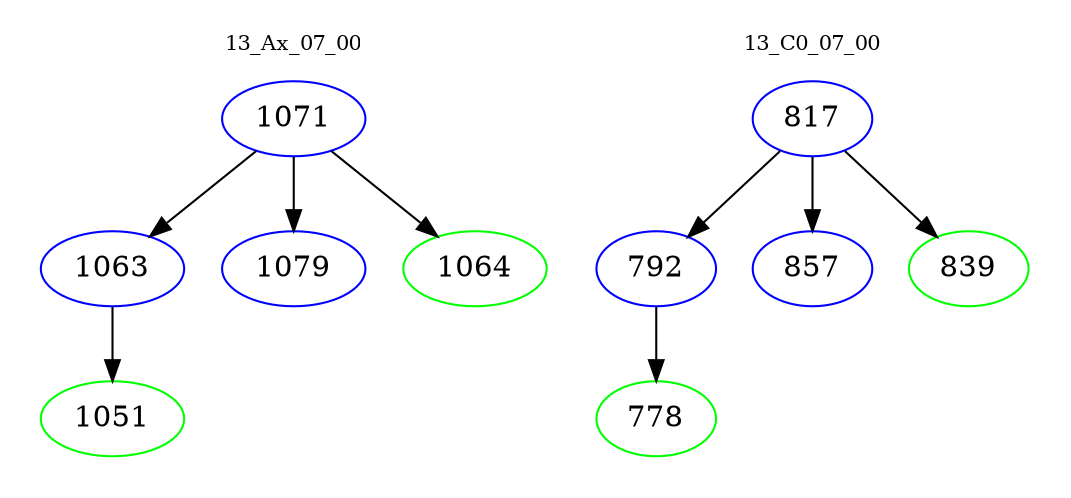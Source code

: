 digraph{
subgraph cluster_0 {
color = white
label = "13_Ax_07_00";
fontsize=10;
T0_1071 [label="1071", color="blue"]
T0_1071 -> T0_1063 [color="black"]
T0_1063 [label="1063", color="blue"]
T0_1063 -> T0_1051 [color="black"]
T0_1051 [label="1051", color="green"]
T0_1071 -> T0_1079 [color="black"]
T0_1079 [label="1079", color="blue"]
T0_1071 -> T0_1064 [color="black"]
T0_1064 [label="1064", color="green"]
}
subgraph cluster_1 {
color = white
label = "13_C0_07_00";
fontsize=10;
T1_817 [label="817", color="blue"]
T1_817 -> T1_792 [color="black"]
T1_792 [label="792", color="blue"]
T1_792 -> T1_778 [color="black"]
T1_778 [label="778", color="green"]
T1_817 -> T1_857 [color="black"]
T1_857 [label="857", color="blue"]
T1_817 -> T1_839 [color="black"]
T1_839 [label="839", color="green"]
}
}
